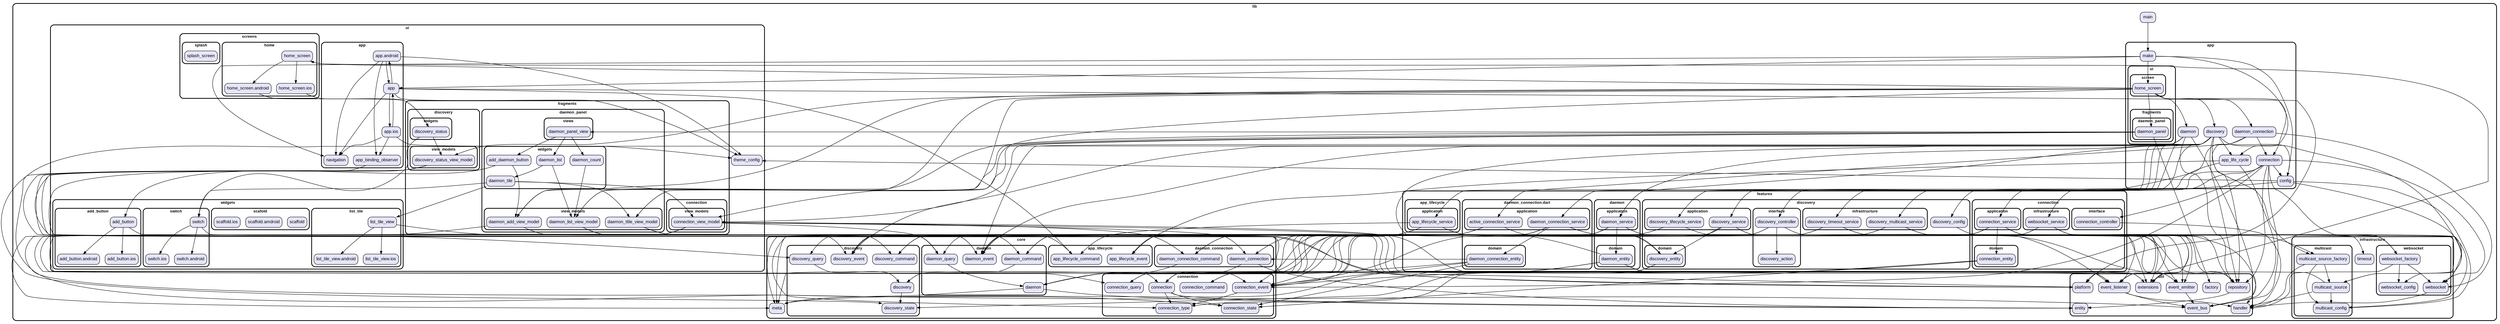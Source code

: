 digraph "" {
  graph [style=rounded fontname="Arial Black" fontsize=13 penwidth=2.6];
  node [shape=rect style="filled,rounded" fontname=Arial fontsize=15 fillcolor=Lavender penwidth=1.3];
  edge [penwidth=1.3];
  "/ui/fragments/connection/view_models/connection_view_model.dart" [label="connection_view_model"];
  "/ui/fragments/daemon_panel/view_models/daemon_add_view_model.dart" [label="daemon_add_view_model"];
  "/ui/fragments/daemon_panel/view_models/daemon_title_view_model.dart" [label="daemon_title_view_model"];
  "/ui/fragments/daemon_panel/view_models/daemon_list_view_model.dart" [label="daemon_list_view_model"];
  "/ui/fragments/daemon_panel/views/daemon_panel_view.dart" [label="daemon_panel_view"];
  "/ui/fragments/daemon_panel/widgets/daemon_tile.dart" [label="daemon_tile"];
  "/ui/fragments/daemon_panel/widgets/daemon_list.dart" [label="daemon_list"];
  "/ui/fragments/daemon_panel/widgets/daemon_count.dart" [label="daemon_count"];
  "/ui/fragments/daemon_panel/widgets/add_daemon_button.dart" [label="add_daemon_button"];
  "/ui/fragments/discovery/view_models/discovery_status_view_model.dart" [label="discovery_status_view_model"];
  "/ui/fragments/discovery/widgets/discovery_status.dart" [label="discovery_status"];
  "/ui/app/app.android.dart" [label="app.android"];
  "/ui/app/app_binding_observer.dart" [label="app_binding_observer"];
  "/ui/app/app.ios.dart" [label="app.ios"];
  "/ui/app/navigation.dart" [label="navigation"];
  "/ui/app/app.dart" [label="app"];
  "/ui/screens/home/home_screen.android.dart" [label="home_screen.android"];
  "/ui/screens/home/home_screen.ios.dart" [label="home_screen.ios"];
  "/ui/screens/home/home_screen.dart" [label="home_screen"];
  "/ui/screens/splash/splash_screen.dart" [label="splash_screen"];
  "/ui/theme_config.dart" [label="theme_config"];
  "/ui/widgets/list_tile/list_tile_view.ios.dart" [label="list_tile_view.ios"];
  "/ui/widgets/list_tile/list_tile_view.android.dart" [label="list_tile_view.android"];
  "/ui/widgets/list_tile/list_tile_view.dart" [label="list_tile_view"];
  "/ui/widgets/scafold/scaffold.dart" [label="scaffold"];
  "/ui/widgets/scafold/scaffold.amdroid.dart" [label="scaffold.amdroid"];
  "/ui/widgets/scafold/scaffold.ios.dart" [label="scaffold.ios"];
  "/ui/widgets/switch/switch.android.dart" [label="switch.android"];
  "/ui/widgets/switch/switch.dart" [label="switch"];
  "/ui/widgets/switch/switch.ios.dart" [label="switch.ios"];
  "/ui/widgets/add_button/add_button.dart" [label="add_button"];
  "/ui/widgets/add_button/add_button.ios.dart" [label="add_button.ios"];
  "/ui/widgets/add_button/add_button.android.dart" [label="add_button.android"];
  "/core/meta.dart" [label="meta"];
  "/core/connection/connection_command.dart" [label="connection_command"];
  "/core/connection/connection_type.dart" [label="connection_type"];
  "/core/connection/connection.dart" [label="connection"];
  "/core/connection/connection_state.dart" [label="connection_state"];
  "/core/connection/connection_query.dart" [label="connection_query"];
  "/core/connection/connection_event.dart" [label="connection_event"];
  "/core/discovery/discovery_state.dart" [label="discovery_state"];
  "/core/discovery/discovery_query.dart" [label="discovery_query"];
  "/core/discovery/discovery_event.dart" [label="discovery_event"];
  "/core/discovery/discovery_command.dart" [label="discovery_command"];
  "/core/discovery/discovery.dart" [label="discovery"];
  "/core/daemon/daemon.dart" [label="daemon"];
  "/core/daemon/daemon_query.dart" [label="daemon_query"];
  "/core/daemon/daemon_event.dart" [label="daemon_event"];
  "/core/daemon/daemon_command.dart" [label="daemon_command"];
  "/core/app_lifecycle/app_lifecycle_command.dart" [label="app_lifecycle_command"];
  "/core/app_lifecycle/app_lifecycle_event.dart" [label="app_lifecycle_event"];
  "/core/daemon_connection/daemon_connection_command.dart" [label="daemon_connection_command"];
  "/core/daemon_connection/daemon_connection.dart" [label="daemon_connection"];
  "/app/ui/fragments/daemon_panel/daemon_panel.dart" [label="daemon_panel"];
  "/app/ui/screen/home_screen.dart" [label="home_screen"];
  "/app/daemon.dart" [label="daemon"];
  "/app/config.dart" [label="config"];
  "/app/connection.dart" [label="connection"];
  "/app/app_life_cycle.dart" [label="app_life_cycle"];
  "/app/discovery.dart" [label="discovery"];
  "/app/make.dart" [label="make"];
  "/app/daemon_connection.dart" [label="daemon_connection"];
  "/util/handler.dart" [label="handler"];
  "/util/factory.dart" [label="factory"];
  "/util/event_bus.dart" [label="event_bus"];
  "/util/extensions.dart" [label="extensions"];
  "/util/repository.dart" [label="repository"];
  "/util/event_emitter.dart" [label="event_emitter"];
  "/util/platform.dart" [label="platform"];
  "/util/event_listener.dart" [label="event_listener"];
  "/util/entity.dart" [label="entity"];
  "/features/connection/interface/connection_controller.dart" [label="connection_controller"];
  "/features/connection/application/connection_service.dart" [label="connection_service"];
  "/features/connection/infrastructure/websocket_service.dart" [label="websocket_service"];
  "/features/connection/domain/connection_entity.dart" [label="connection_entity"];
  "/features/discovery/interface/discovery_controller.dart" [label="discovery_controller"];
  "/features/discovery/interface/discovery_action.dart" [label="discovery_action"];
  "/features/discovery/discovery_config.dart" [label="discovery_config"];
  "/features/discovery/application/discovery_lifecycle_service.dart" [label="discovery_lifecycle_service"];
  "/features/discovery/application/discovery_service.dart" [label="discovery_service"];
  "/features/discovery/infrastructure/discovery_multicast_service.dart" [label="discovery_multicast_service"];
  "/features/discovery/infrastructure/discovery_timeout_service.dart" [label="discovery_timeout_service"];
  "/features/discovery/domain/discovery_entity.dart" [label="discovery_entity"];
  "/features/daemon/application/daemon_service.dart" [label="daemon_service"];
  "/features/daemon/domain/daemon_entity.dart" [label="daemon_entity"];
  "/features/app_lifecycle/application/app_lifecycle_service.dart" [label="app_lifecycle_service"];
  "/features/daemon_connection.dart/application/active_connection_service.dart" [label="active_connection_service"];
  "/features/daemon_connection.dart/application/daemon_connection_service.dart" [label="daemon_connection_service"];
  "/features/daemon_connection.dart/domain/daemon_connection_entity.dart" [label="daemon_connection_entity"];
  "/main.dart" [label="main"];
  "/infrastructure/websocket/websocket_config.dart" [label="websocket_config"];
  "/infrastructure/websocket/websocket.dart" [label="websocket"];
  "/infrastructure/websocket/websocket_factory.dart" [label="websocket_factory"];
  "/infrastructure/multicast/multicast_source_factory.dart" [label="multicast_source_factory"];
  "/infrastructure/multicast/multicast_source.dart" [label="multicast_source"];
  "/infrastructure/multicast/multicast_config.dart" [label="multicast_config"];
  "/infrastructure/timeout.dart" [label="timeout"];
  subgraph "cluster~" {
    label="lib";
    "/main.dart";
    subgraph "cluster~/ui" {
      label="ui";
      "/ui/theme_config.dart";
      subgraph "cluster~/ui/fragments" {
        label="fragments";
        subgraph "cluster~/ui/fragments/connection" {
          label="connection";
          subgraph "cluster~/ui/fragments/connection/view_models" {
            label="view_models";
            "/ui/fragments/connection/view_models/connection_view_model.dart";
          }
        }
        subgraph "cluster~/ui/fragments/daemon_panel" {
          label="daemon_panel";
          subgraph "cluster~/ui/fragments/daemon_panel/view_models" {
            label="view_models";
            "/ui/fragments/daemon_panel/view_models/daemon_add_view_model.dart";
            "/ui/fragments/daemon_panel/view_models/daemon_title_view_model.dart";
            "/ui/fragments/daemon_panel/view_models/daemon_list_view_model.dart";
          }
          subgraph "cluster~/ui/fragments/daemon_panel/views" {
            label="views";
            "/ui/fragments/daemon_panel/views/daemon_panel_view.dart";
          }
          subgraph "cluster~/ui/fragments/daemon_panel/widgets" {
            label="widgets";
            "/ui/fragments/daemon_panel/widgets/daemon_tile.dart";
            "/ui/fragments/daemon_panel/widgets/daemon_list.dart";
            "/ui/fragments/daemon_panel/widgets/daemon_count.dart";
            "/ui/fragments/daemon_panel/widgets/add_daemon_button.dart";
          }
        }
        subgraph "cluster~/ui/fragments/discovery" {
          label="discovery";
          subgraph "cluster~/ui/fragments/discovery/view_models" {
            label="view_models";
            "/ui/fragments/discovery/view_models/discovery_status_view_model.dart";
          }
          subgraph "cluster~/ui/fragments/discovery/widgets" {
            label="widgets";
            "/ui/fragments/discovery/widgets/discovery_status.dart";
          }
        }
      }
      subgraph "cluster~/ui/app" {
        label="app";
        "/ui/app/app.android.dart";
        "/ui/app/app_binding_observer.dart";
        "/ui/app/app.ios.dart";
        "/ui/app/navigation.dart";
        "/ui/app/app.dart";
      }
      subgraph "cluster~/ui/screens" {
        label="screens";
        subgraph "cluster~/ui/screens/home" {
          label="home";
          "/ui/screens/home/home_screen.android.dart";
          "/ui/screens/home/home_screen.ios.dart";
          "/ui/screens/home/home_screen.dart";
        }
        subgraph "cluster~/ui/screens/splash" {
          label="splash";
          "/ui/screens/splash/splash_screen.dart";
        }
      }
      subgraph "cluster~/ui/widgets" {
        label="widgets";
        subgraph "cluster~/ui/widgets/list_tile" {
          label="list_tile";
          "/ui/widgets/list_tile/list_tile_view.ios.dart";
          "/ui/widgets/list_tile/list_tile_view.android.dart";
          "/ui/widgets/list_tile/list_tile_view.dart";
        }
        subgraph "cluster~/ui/widgets/scafold" {
          label="scafold";
          "/ui/widgets/scafold/scaffold.dart";
          "/ui/widgets/scafold/scaffold.amdroid.dart";
          "/ui/widgets/scafold/scaffold.ios.dart";
        }
        subgraph "cluster~/ui/widgets/switch" {
          label="switch";
          "/ui/widgets/switch/switch.android.dart";
          "/ui/widgets/switch/switch.dart";
          "/ui/widgets/switch/switch.ios.dart";
        }
        subgraph "cluster~/ui/widgets/add_button" {
          label="add_button";
          "/ui/widgets/add_button/add_button.dart";
          "/ui/widgets/add_button/add_button.ios.dart";
          "/ui/widgets/add_button/add_button.android.dart";
        }
      }
    }
    subgraph "cluster~/core" {
      label="core";
      "/core/meta.dart";
      subgraph "cluster~/core/connection" {
        label="connection";
        "/core/connection/connection_command.dart";
        "/core/connection/connection_type.dart";
        "/core/connection/connection.dart";
        "/core/connection/connection_state.dart";
        "/core/connection/connection_query.dart";
        "/core/connection/connection_event.dart";
      }
      subgraph "cluster~/core/discovery" {
        label="discovery";
        "/core/discovery/discovery_state.dart";
        "/core/discovery/discovery_query.dart";
        "/core/discovery/discovery_event.dart";
        "/core/discovery/discovery_command.dart";
        "/core/discovery/discovery.dart";
      }
      subgraph "cluster~/core/daemon" {
        label="daemon";
        "/core/daemon/daemon.dart";
        "/core/daemon/daemon_query.dart";
        "/core/daemon/daemon_event.dart";
        "/core/daemon/daemon_command.dart";
      }
      subgraph "cluster~/core/app_lifecycle" {
        label="app_lifecycle";
        "/core/app_lifecycle/app_lifecycle_command.dart";
        "/core/app_lifecycle/app_lifecycle_event.dart";
      }
      subgraph "cluster~/core/daemon_connection" {
        label="daemon_connection";
        "/core/daemon_connection/daemon_connection_command.dart";
        "/core/daemon_connection/daemon_connection.dart";
      }
    }
    subgraph "cluster~/app" {
      label="app";
      "/app/daemon.dart";
      "/app/config.dart";
      "/app/connection.dart";
      "/app/app_life_cycle.dart";
      "/app/discovery.dart";
      "/app/make.dart";
      "/app/daemon_connection.dart";
      subgraph "cluster~/app/ui" {
        label="ui";
        subgraph "cluster~/app/ui/fragments" {
          label="fragments";
          subgraph "cluster~/app/ui/fragments/daemon_panel" {
            label="daemon_panel";
            "/app/ui/fragments/daemon_panel/daemon_panel.dart";
          }
        }
        subgraph "cluster~/app/ui/screen" {
          label="screen";
          "/app/ui/screen/home_screen.dart";
        }
      }
    }
    subgraph "cluster~/util" {
      label="util";
      "/util/handler.dart";
      "/util/factory.dart";
      "/util/event_bus.dart";
      "/util/extensions.dart";
      "/util/repository.dart";
      "/util/event_emitter.dart";
      "/util/platform.dart";
      "/util/event_listener.dart";
      "/util/entity.dart";
    }
    subgraph "cluster~/features" {
      label="features";
      subgraph "cluster~/features/connection" {
        label="connection";
        subgraph "cluster~/features/connection/interface" {
          label="interface";
          "/features/connection/interface/connection_controller.dart";
        }
        subgraph "cluster~/features/connection/application" {
          label="application";
          "/features/connection/application/connection_service.dart";
        }
        subgraph "cluster~/features/connection/infrastructure" {
          label="infrastructure";
          "/features/connection/infrastructure/websocket_service.dart";
        }
        subgraph "cluster~/features/connection/domain" {
          label="domain";
          "/features/connection/domain/connection_entity.dart";
        }
      }
      subgraph "cluster~/features/discovery" {
        label="discovery";
        "/features/discovery/discovery_config.dart";
        subgraph "cluster~/features/discovery/interface" {
          label="interface";
          "/features/discovery/interface/discovery_controller.dart";
          "/features/discovery/interface/discovery_action.dart";
        }
        subgraph "cluster~/features/discovery/application" {
          label="application";
          "/features/discovery/application/discovery_lifecycle_service.dart";
          "/features/discovery/application/discovery_service.dart";
        }
        subgraph "cluster~/features/discovery/infrastructure" {
          label="infrastructure";
          "/features/discovery/infrastructure/discovery_multicast_service.dart";
          "/features/discovery/infrastructure/discovery_timeout_service.dart";
        }
        subgraph "cluster~/features/discovery/domain" {
          label="domain";
          "/features/discovery/domain/discovery_entity.dart";
        }
      }
      subgraph "cluster~/features/daemon" {
        label="daemon";
        subgraph "cluster~/features/daemon/application" {
          label="application";
          "/features/daemon/application/daemon_service.dart";
        }
        subgraph "cluster~/features/daemon/domain" {
          label="domain";
          "/features/daemon/domain/daemon_entity.dart";
        }
      }
      subgraph "cluster~/features/app_lifecycle" {
        label="app_lifecycle";
        subgraph "cluster~/features/app_lifecycle/application" {
          label="application";
          "/features/app_lifecycle/application/app_lifecycle_service.dart";
        }
      }
      subgraph "cluster~/features/daemon_connection.dart" {
        label="daemon_connection.dart";
        subgraph "cluster~/features/daemon_connection.dart/application" {
          label="application";
          "/features/daemon_connection.dart/application/active_connection_service.dart";
          "/features/daemon_connection.dart/application/daemon_connection_service.dart";
        }
        subgraph "cluster~/features/daemon_connection.dart/domain" {
          label="domain";
          "/features/daemon_connection.dart/domain/daemon_connection_entity.dart";
        }
      }
    }
    subgraph "cluster~/infrastructure" {
      label="infrastructure";
      "/infrastructure/timeout.dart";
      subgraph "cluster~/infrastructure/websocket" {
        label="websocket";
        "/infrastructure/websocket/websocket_config.dart";
        "/infrastructure/websocket/websocket.dart";
        "/infrastructure/websocket/websocket_factory.dart";
      }
      subgraph "cluster~/infrastructure/multicast" {
        label="multicast";
        "/infrastructure/multicast/multicast_source_factory.dart";
        "/infrastructure/multicast/multicast_source.dart";
        "/infrastructure/multicast/multicast_config.dart";
      }
    }
  }
  "/ui/fragments/connection/view_models/connection_view_model.dart" -> "/core/connection/connection.dart";
  "/ui/fragments/connection/view_models/connection_view_model.dart" -> "/core/connection/connection_event.dart";
  "/ui/fragments/connection/view_models/connection_view_model.dart" -> "/core/connection/connection_query.dart";
  "/ui/fragments/connection/view_models/connection_view_model.dart" -> "/core/connection/connection_state.dart";
  "/ui/fragments/connection/view_models/connection_view_model.dart" -> "/core/daemon/daemon_query.dart";
  "/ui/fragments/connection/view_models/connection_view_model.dart" -> "/core/daemon_connection/daemon_connection.dart";
  "/ui/fragments/connection/view_models/connection_view_model.dart" -> "/core/daemon_connection/daemon_connection_command.dart";
  "/ui/fragments/connection/view_models/connection_view_model.dart" -> "/util/event_listener.dart";
  "/ui/fragments/connection/view_models/connection_view_model.dart" -> "/util/extensions.dart";
  "/ui/fragments/daemon_panel/view_models/daemon_add_view_model.dart" -> "/core/daemon/daemon_command.dart";
  "/ui/fragments/daemon_panel/view_models/daemon_add_view_model.dart" -> "/core/meta.dart";
  "/ui/fragments/daemon_panel/view_models/daemon_title_view_model.dart" -> "/core/daemon/daemon_event.dart";
  "/ui/fragments/daemon_panel/view_models/daemon_title_view_model.dart" -> "/core/daemon/daemon_query.dart";
  "/ui/fragments/daemon_panel/view_models/daemon_title_view_model.dart" -> "/util/event_listener.dart";
  "/ui/fragments/daemon_panel/view_models/daemon_list_view_model.dart" -> "/core/daemon/daemon_event.dart";
  "/ui/fragments/daemon_panel/view_models/daemon_list_view_model.dart" -> "/core/daemon/daemon_query.dart";
  "/ui/fragments/daemon_panel/view_models/daemon_list_view_model.dart" -> "/util/event_listener.dart";
  "/ui/fragments/daemon_panel/views/daemon_panel_view.dart" -> "/ui/fragments/daemon_panel/widgets/add_daemon_button.dart";
  "/ui/fragments/daemon_panel/views/daemon_panel_view.dart" -> "/ui/fragments/daemon_panel/widgets/daemon_count.dart";
  "/ui/fragments/daemon_panel/views/daemon_panel_view.dart" -> "/ui/fragments/daemon_panel/widgets/daemon_list.dart";
  "/ui/fragments/daemon_panel/widgets/daemon_tile.dart" -> "/ui/fragments/connection/view_models/connection_view_model.dart";
  "/ui/fragments/daemon_panel/widgets/daemon_tile.dart" -> "/ui/fragments/daemon_panel/view_models/daemon_title_view_model.dart";
  "/ui/fragments/daemon_panel/widgets/daemon_tile.dart" -> "/ui/widgets/list_tile/list_tile_view.dart";
  "/ui/fragments/daemon_panel/widgets/daemon_tile.dart" -> "/ui/widgets/switch/switch.dart";
  "/ui/fragments/daemon_panel/widgets/daemon_list.dart" -> "/ui/fragments/daemon_panel/view_models/daemon_list_view_model.dart";
  "/ui/fragments/daemon_panel/widgets/daemon_list.dart" -> "/ui/fragments/daemon_panel/widgets/daemon_tile.dart";
  "/ui/fragments/daemon_panel/widgets/daemon_count.dart" -> "/ui/fragments/daemon_panel/view_models/daemon_list_view_model.dart";
  "/ui/fragments/daemon_panel/widgets/add_daemon_button.dart" -> "/ui/fragments/daemon_panel/view_models/daemon_add_view_model.dart";
  "/ui/fragments/daemon_panel/widgets/add_daemon_button.dart" -> "/ui/widgets/add_button/add_button.dart";
  "/ui/fragments/discovery/view_models/discovery_status_view_model.dart" -> "/core/discovery/discovery_command.dart";
  "/ui/fragments/discovery/view_models/discovery_status_view_model.dart" -> "/core/discovery/discovery_event.dart";
  "/ui/fragments/discovery/view_models/discovery_status_view_model.dart" -> "/core/discovery/discovery_query.dart";
  "/ui/fragments/discovery/view_models/discovery_status_view_model.dart" -> "/core/discovery/discovery_state.dart";
  "/ui/fragments/discovery/view_models/discovery_status_view_model.dart" -> "/util/event_listener.dart";
  "/ui/fragments/discovery/widgets/discovery_status.dart" -> "/ui/fragments/discovery/view_models/discovery_status_view_model.dart";
  "/ui/fragments/discovery/widgets/discovery_status.dart" -> "/ui/widgets/switch/switch.dart";
  "/ui/app/app.android.dart" -> "/ui/app/app.dart";
  "/ui/app/app.android.dart" -> "/ui/app/app_binding_observer.dart";
  "/ui/app/app.android.dart" -> "/ui/app/navigation.dart";
  "/ui/app/app.android.dart" -> "/ui/theme_config.dart";
  "/ui/app/app_binding_observer.dart" -> "/core/app_lifecycle/app_lifecycle_command.dart";
  "/ui/app/app.ios.dart" -> "/ui/app/app.dart";
  "/ui/app/app.ios.dart" -> "/ui/app/app_binding_observer.dart";
  "/ui/app/app.ios.dart" -> "/ui/app/navigation.dart";
  "/ui/app/app.ios.dart" -> "/ui/theme_config.dart";
  "/ui/app/app.dart" -> "/core/app_lifecycle/app_lifecycle_command.dart";
  "/ui/app/app.dart" -> "/ui/app/app.android.dart";
  "/ui/app/app.dart" -> "/ui/app/app.ios.dart";
  "/ui/app/app.dart" -> "/ui/app/navigation.dart";
  "/ui/app/app.dart" -> "/ui/theme_config.dart";
  "/ui/app/app.dart" -> "/util/platform.dart";
  "/ui/screens/home/home_screen.android.dart" -> "/ui/fragments/discovery/widgets/discovery_status.dart";
  "/ui/screens/home/home_screen.ios.dart" -> "/ui/fragments/discovery/widgets/discovery_status.dart";
  "/ui/screens/home/home_screen.dart" -> "/ui/screens/home/home_screen.android.dart";
  "/ui/screens/home/home_screen.dart" -> "/ui/screens/home/home_screen.ios.dart";
  "/ui/screens/home/home_screen.dart" -> "/util/platform.dart";
  "/ui/widgets/list_tile/list_tile_view.dart" -> "/ui/widgets/list_tile/list_tile_view.android.dart";
  "/ui/widgets/list_tile/list_tile_view.dart" -> "/ui/widgets/list_tile/list_tile_view.ios.dart";
  "/ui/widgets/list_tile/list_tile_view.dart" -> "/util/platform.dart";
  "/ui/widgets/switch/switch.dart" -> "/ui/widgets/switch/switch.android.dart";
  "/ui/widgets/switch/switch.dart" -> "/ui/widgets/switch/switch.ios.dart";
  "/ui/widgets/switch/switch.dart" -> "/util/platform.dart";
  "/ui/widgets/add_button/add_button.dart" -> "/ui/widgets/add_button/add_button.android.dart";
  "/ui/widgets/add_button/add_button.dart" -> "/ui/widgets/add_button/add_button.ios.dart";
  "/ui/widgets/add_button/add_button.dart" -> "/util/platform.dart";
  "/core/connection/connection.dart" -> "/core/connection/connection_state.dart";
  "/core/connection/connection.dart" -> "/util/entity.dart";
  "/core/connection/connection.dart" -> "/core/connection/connection_type.dart";
  "/core/connection/connection_event.dart" -> "/core/connection/connection_type.dart";
  "/core/discovery/discovery_query.dart" -> "/core/discovery/discovery.dart";
  "/core/discovery/discovery.dart" -> "/core/discovery/discovery_state.dart";
  "/core/daemon/daemon.dart" -> "/core/meta.dart";
  "/core/daemon/daemon.dart" -> "/util/entity.dart";
  "/core/daemon/daemon_query.dart" -> "/core/daemon/daemon.dart";
  "/core/daemon/daemon_command.dart" -> "/core/meta.dart";
  "/core/daemon_connection/daemon_connection_command.dart" -> "/core/daemon/daemon.dart";
  "/core/daemon_connection/daemon_connection.dart" -> "/core/connection/connection.dart";
  "/core/daemon_connection/daemon_connection.dart" -> "/util/entity.dart";
  "/app/ui/fragments/daemon_panel/daemon_panel.dart" -> "/ui/fragments/connection/view_models/connection_view_model.dart";
  "/app/ui/fragments/daemon_panel/daemon_panel.dart" -> "/ui/fragments/daemon_panel/view_models/daemon_add_view_model.dart";
  "/app/ui/fragments/daemon_panel/daemon_panel.dart" -> "/ui/fragments/daemon_panel/view_models/daemon_list_view_model.dart";
  "/app/ui/fragments/daemon_panel/daemon_panel.dart" -> "/ui/fragments/daemon_panel/view_models/daemon_title_view_model.dart";
  "/app/ui/fragments/daemon_panel/daemon_panel.dart" -> "/ui/fragments/daemon_panel/views/daemon_panel_view.dart";
  "/app/ui/fragments/daemon_panel/daemon_panel.dart" -> "/util/factory.dart";
  "/app/ui/screen/home_screen.dart" -> "/app/connection.dart";
  "/app/ui/screen/home_screen.dart" -> "/app/daemon.dart";
  "/app/ui/screen/home_screen.dart" -> "/app/daemon_connection.dart";
  "/app/ui/screen/home_screen.dart" -> "/app/discovery.dart";
  "/app/ui/screen/home_screen.dart" -> "/app/ui/fragments/daemon_panel/daemon_panel.dart";
  "/app/ui/screen/home_screen.dart" -> "/ui/fragments/connection/view_models/connection_view_model.dart";
  "/app/ui/screen/home_screen.dart" -> "/ui/fragments/daemon_panel/view_models/daemon_add_view_model.dart";
  "/app/ui/screen/home_screen.dart" -> "/ui/fragments/daemon_panel/view_models/daemon_list_view_model.dart";
  "/app/ui/screen/home_screen.dart" -> "/ui/fragments/daemon_panel/view_models/daemon_title_view_model.dart";
  "/app/ui/screen/home_screen.dart" -> "/ui/fragments/discovery/view_models/discovery_status_view_model.dart";
  "/app/ui/screen/home_screen.dart" -> "/ui/screens/home/home_screen.dart";
  "/app/daemon.dart" -> "/core/daemon/daemon_event.dart";
  "/app/daemon.dart" -> "/features/daemon/application/daemon_service.dart";
  "/app/daemon.dart" -> "/util/event_bus.dart";
  "/app/daemon.dart" -> "/util/repository.dart";
  "/app/config.dart" -> "/features/discovery/discovery_config.dart";
  "/app/config.dart" -> "/infrastructure/multicast/multicast_config.dart";
  "/app/config.dart" -> "/infrastructure/websocket/websocket_config.dart";
  "/app/config.dart" -> "/ui/theme_config.dart";
  "/app/connection.dart" -> "/app/config.dart";
  "/app/connection.dart" -> "/core/connection/connection_event.dart";
  "/app/connection.dart" -> "/features/connection/application/connection_service.dart";
  "/app/connection.dart" -> "/features/connection/infrastructure/websocket_service.dart";
  "/app/connection.dart" -> "/features/connection/interface/connection_controller.dart";
  "/app/connection.dart" -> "/infrastructure/websocket/websocket.dart";
  "/app/connection.dart" -> "/infrastructure/websocket/websocket_factory.dart";
  "/app/connection.dart" -> "/util/event_bus.dart";
  "/app/connection.dart" -> "/util/repository.dart";
  "/app/app_life_cycle.dart" -> "/core/app_lifecycle/app_lifecycle_event.dart";
  "/app/app_life_cycle.dart" -> "/features/app_lifecycle/application/app_lifecycle_service.dart";
  "/app/app_life_cycle.dart" -> "/util/event_bus.dart";
  "/app/discovery.dart" -> "/app/app_life_cycle.dart";
  "/app/discovery.dart" -> "/app/config.dart";
  "/app/discovery.dart" -> "/core/daemon/daemon_event.dart";
  "/app/discovery.dart" -> "/core/discovery/discovery_event.dart";
  "/app/discovery.dart" -> "/features/daemon/application/daemon_service.dart";
  "/app/discovery.dart" -> "/features/discovery/application/discovery_lifecycle_service.dart";
  "/app/discovery.dart" -> "/features/discovery/application/discovery_service.dart";
  "/app/discovery.dart" -> "/features/discovery/domain/discovery_entity.dart";
  "/app/discovery.dart" -> "/features/discovery/infrastructure/discovery_multicast_service.dart";
  "/app/discovery.dart" -> "/features/discovery/infrastructure/discovery_timeout_service.dart";
  "/app/discovery.dart" -> "/features/discovery/interface/discovery_controller.dart";
  "/app/discovery.dart" -> "/infrastructure/multicast/multicast_source.dart";
  "/app/discovery.dart" -> "/infrastructure/multicast/multicast_source_factory.dart";
  "/app/discovery.dart" -> "/util/event_bus.dart";
  "/app/discovery.dart" -> "/util/repository.dart";
  "/app/make.dart" -> "/app/app_life_cycle.dart";
  "/app/make.dart" -> "/app/config.dart";
  "/app/make.dart" -> "/app/ui/screen/home_screen.dart";
  "/app/make.dart" -> "/ui/app/app.dart";
  "/app/make.dart" -> "/ui/app/navigation.dart";
  "/app/daemon_connection.dart" -> "/app/connection.dart";
  "/app/daemon_connection.dart" -> "/features/daemon_connection.dart/application/active_connection_service.dart";
  "/app/daemon_connection.dart" -> "/features/daemon_connection.dart/application/daemon_connection_service.dart";
  "/app/daemon_connection.dart" -> "/infrastructure/websocket/websocket.dart";
  "/app/daemon_connection.dart" -> "/util/repository.dart";
  "/util/repository.dart" -> "/util/entity.dart";
  "/util/event_emitter.dart" -> "/util/event_bus.dart";
  "/util/event_listener.dart" -> "/util/event_bus.dart";
  "/util/event_listener.dart" -> "/util/handler.dart";
  "/features/connection/interface/connection_controller.dart" -> "/util/handler.dart";
  "/features/connection/application/connection_service.dart" -> "/core/connection/connection.dart";
  "/features/connection/application/connection_service.dart" -> "/core/connection/connection_command.dart";
  "/features/connection/application/connection_service.dart" -> "/core/connection/connection_event.dart";
  "/features/connection/application/connection_service.dart" -> "/core/connection/connection_query.dart";
  "/features/connection/application/connection_service.dart" -> "/features/connection/domain/connection_entity.dart";
  "/features/connection/application/connection_service.dart" -> "/util/event_emitter.dart";
  "/features/connection/application/connection_service.dart" -> "/util/extensions.dart";
  "/features/connection/application/connection_service.dart" -> "/util/repository.dart";
  "/features/connection/infrastructure/websocket_service.dart" -> "/core/connection/connection_command.dart";
  "/features/connection/infrastructure/websocket_service.dart" -> "/core/connection/connection_event.dart";
  "/features/connection/infrastructure/websocket_service.dart" -> "/infrastructure/websocket/websocket.dart";
  "/features/connection/infrastructure/websocket_service.dart" -> "/infrastructure/websocket/websocket_factory.dart";
  "/features/connection/infrastructure/websocket_service.dart" -> "/util/event_listener.dart";
  "/features/connection/domain/connection_entity.dart" -> "/core/connection/connection.dart";
  "/features/connection/domain/connection_entity.dart" -> "/core/connection/connection_event.dart";
  "/features/connection/domain/connection_entity.dart" -> "/core/connection/connection_state.dart";
  "/features/connection/domain/connection_entity.dart" -> "/core/connection/connection_type.dart";
  "/features/discovery/interface/discovery_controller.dart" -> "/core/daemon/daemon_command.dart";
  "/features/discovery/interface/discovery_controller.dart" -> "/core/meta.dart";
  "/features/discovery/interface/discovery_controller.dart" -> "/features/discovery/interface/discovery_action.dart";
  "/features/discovery/interface/discovery_controller.dart" -> "/util/handler.dart";
  "/features/discovery/discovery_config.dart" -> "/infrastructure/multicast/multicast_config.dart";
  "/features/discovery/application/discovery_lifecycle_service.dart" -> "/core/app_lifecycle/app_lifecycle_event.dart";
  "/features/discovery/application/discovery_lifecycle_service.dart" -> "/core/discovery/discovery_command.dart";
  "/features/discovery/application/discovery_lifecycle_service.dart" -> "/util/event_listener.dart";
  "/features/discovery/application/discovery_service.dart" -> "/core/discovery/discovery.dart";
  "/features/discovery/application/discovery_service.dart" -> "/core/discovery/discovery_command.dart";
  "/features/discovery/application/discovery_service.dart" -> "/core/discovery/discovery_event.dart";
  "/features/discovery/application/discovery_service.dart" -> "/core/discovery/discovery_query.dart";
  "/features/discovery/application/discovery_service.dart" -> "/features/discovery/domain/discovery_entity.dart";
  "/features/discovery/application/discovery_service.dart" -> "/util/event_emitter.dart";
  "/features/discovery/application/discovery_service.dart" -> "/util/extensions.dart";
  "/features/discovery/infrastructure/discovery_multicast_service.dart" -> "/core/discovery/discovery_command.dart";
  "/features/discovery/infrastructure/discovery_multicast_service.dart" -> "/core/discovery/discovery_event.dart";
  "/features/discovery/infrastructure/discovery_multicast_service.dart" -> "/infrastructure/multicast/multicast_source.dart";
  "/features/discovery/infrastructure/discovery_multicast_service.dart" -> "/infrastructure/multicast/multicast_source_factory.dart";
  "/features/discovery/infrastructure/discovery_multicast_service.dart" -> "/util/event_listener.dart";
  "/features/discovery/infrastructure/discovery_timeout_service.dart" -> "/core/daemon/daemon_command.dart";
  "/features/discovery/infrastructure/discovery_timeout_service.dart" -> "/core/daemon/daemon_event.dart";
  "/features/discovery/infrastructure/discovery_timeout_service.dart" -> "/infrastructure/timeout.dart";
  "/features/discovery/infrastructure/discovery_timeout_service.dart" -> "/util/event_listener.dart";
  "/features/discovery/domain/discovery_entity.dart" -> "/core/discovery/discovery.dart";
  "/features/discovery/domain/discovery_entity.dart" -> "/core/discovery/discovery_event.dart";
  "/features/discovery/domain/discovery_entity.dart" -> "/core/discovery/discovery_state.dart";
  "/features/daemon/application/daemon_service.dart" -> "/core/daemon/daemon.dart";
  "/features/daemon/application/daemon_service.dart" -> "/core/daemon/daemon_command.dart";
  "/features/daemon/application/daemon_service.dart" -> "/core/daemon/daemon_event.dart";
  "/features/daemon/application/daemon_service.dart" -> "/core/daemon/daemon_query.dart";
  "/features/daemon/application/daemon_service.dart" -> "/core/meta.dart";
  "/features/daemon/application/daemon_service.dart" -> "/features/daemon/domain/daemon_entity.dart";
  "/features/daemon/application/daemon_service.dart" -> "/util/event_emitter.dart";
  "/features/daemon/application/daemon_service.dart" -> "/util/repository.dart";
  "/features/daemon/domain/daemon_entity.dart" -> "/core/daemon/daemon.dart";
  "/features/daemon/domain/daemon_entity.dart" -> "/core/daemon/daemon_event.dart";
  "/features/daemon/domain/daemon_entity.dart" -> "/core/meta.dart";
  "/features/daemon/domain/daemon_entity.dart" -> "/util/extensions.dart";
  "/features/app_lifecycle/application/app_lifecycle_service.dart" -> "/core/app_lifecycle/app_lifecycle_command.dart";
  "/features/app_lifecycle/application/app_lifecycle_service.dart" -> "/core/app_lifecycle/app_lifecycle_event.dart";
  "/features/app_lifecycle/application/app_lifecycle_service.dart" -> "/util/event_emitter.dart";
  "/features/daemon_connection.dart/application/active_connection_service.dart" -> "/core/connection/connection_event.dart";
  "/features/daemon_connection.dart/application/active_connection_service.dart" -> "/core/connection/connection_type.dart";
  "/features/daemon_connection.dart/application/active_connection_service.dart" -> "/core/daemon_connection/daemon_connection_command.dart";
  "/features/daemon_connection.dart/application/active_connection_service.dart" -> "/util/event_listener.dart";
  "/features/daemon_connection.dart/application/daemon_connection_service.dart" -> "/core/connection/connection.dart";
  "/features/daemon_connection.dart/application/daemon_connection_service.dart" -> "/core/connection/connection_command.dart";
  "/features/daemon_connection.dart/application/daemon_connection_service.dart" -> "/core/connection/connection_event.dart";
  "/features/daemon_connection.dart/application/daemon_connection_service.dart" -> "/core/connection/connection_query.dart";
  "/features/daemon_connection.dart/application/daemon_connection_service.dart" -> "/core/daemon/daemon.dart";
  "/features/daemon_connection.dart/application/daemon_connection_service.dart" -> "/core/daemon_connection/daemon_connection.dart";
  "/features/daemon_connection.dart/application/daemon_connection_service.dart" -> "/core/daemon_connection/daemon_connection_command.dart";
  "/features/daemon_connection.dart/application/daemon_connection_service.dart" -> "/features/daemon_connection.dart/domain/daemon_connection_entity.dart";
  "/features/daemon_connection.dart/application/daemon_connection_service.dart" -> "/util/event_emitter.dart";
  "/features/daemon_connection.dart/application/daemon_connection_service.dart" -> "/util/extensions.dart";
  "/features/daemon_connection.dart/application/daemon_connection_service.dart" -> "/util/repository.dart";
  "/features/daemon_connection.dart/domain/daemon_connection_entity.dart" -> "/core/connection/connection.dart";
  "/features/daemon_connection.dart/domain/daemon_connection_entity.dart" -> "/core/connection/connection_event.dart";
  "/features/daemon_connection.dart/domain/daemon_connection_entity.dart" -> "/core/connection/connection_state.dart";
  "/features/daemon_connection.dart/domain/daemon_connection_entity.dart" -> "/core/daemon_connection/daemon_connection.dart";
  "/main.dart" -> "/app/make.dart";
  "/infrastructure/websocket/websocket.dart" -> "/util/handler.dart";
  "/infrastructure/websocket/websocket_factory.dart" -> "/infrastructure/websocket/websocket.dart";
  "/infrastructure/websocket/websocket_factory.dart" -> "/infrastructure/websocket/websocket_config.dart";
  "/infrastructure/websocket/websocket_factory.dart" -> "/util/handler.dart";
  "/infrastructure/multicast/multicast_source_factory.dart" -> "/infrastructure/multicast/multicast_config.dart";
  "/infrastructure/multicast/multicast_source_factory.dart" -> "/infrastructure/multicast/multicast_source.dart";
  "/infrastructure/multicast/multicast_source_factory.dart" -> "/util/handler.dart";
  "/infrastructure/multicast/multicast_source.dart" -> "/infrastructure/multicast/multicast_config.dart";
  "/infrastructure/multicast/multicast_source.dart" -> "/util/extensions.dart";
  "/infrastructure/multicast/multicast_source.dart" -> "/util/handler.dart";
}
